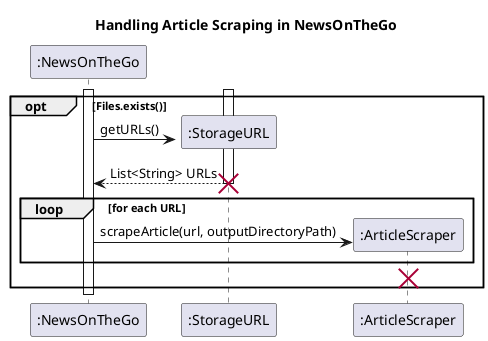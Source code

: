 @startuml
title Handling Article Scraping in NewsOnTheGo

create ":NewsOnTheGo"
activate ":NewsOnTheGo"

 opt Files.exists()

    ' If the file does not exist or is empty
    create ":StorageURL"
    activate ":StorageURL"

    ' NewsOnTheGo requests a list of URLs from StorageURL
    ":NewsOnTheGo" -> ":StorageURL" : getURLs()
    ":StorageURL" --> ":NewsOnTheGo" : List<String> URLs
    destroy ":StorageURL"

    ' Create an instance of ArticleScraper for scraping articles
    create ":ArticleScraper"

    ' Loop through each URL in the list and scrape articles
    loop for each URL
        ":NewsOnTheGo" -> ":ArticleScraper" : scrapeArticle(url, outputDirectoryPath)
    end
    destroy ":ArticleScraper"

end

deactivate ":NewsOnTheGo"
@enduml
